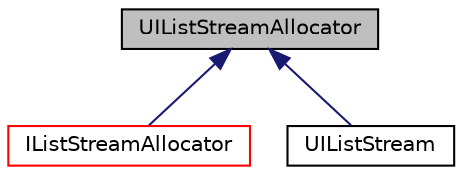 digraph "UIListStreamAllocator"
{
  bgcolor="transparent";
  edge [fontname="Helvetica",fontsize="10",labelfontname="Helvetica",labelfontsize="10"];
  node [fontname="Helvetica",fontsize="10",shape=record];
  Node1 [label="UIListStreamAllocator",height=0.2,width=0.4,color="black", fillcolor="grey75", style="filled" fontcolor="black"];
  Node1 -> Node2 [dir="back",color="midnightblue",fontsize="10",style="solid",fontname="Helvetica"];
  Node2 [label="IListStreamAllocator",height=0.2,width=0.4,color="red",URL="$classFoam_1_1Detail_1_1IListStreamAllocator.html",tooltip="An stream/stream-buffer input allocator with List storage. "];
  Node1 -> Node3 [dir="back",color="midnightblue",fontsize="10",style="solid",fontname="Helvetica"];
  Node3 [label="UIListStream",height=0.2,width=0.4,color="black",URL="$classFoam_1_1UIListStream.html",tooltip="Similar to IStringStream but using an externally managed buffer for its input. This allows the input ..."];
}
